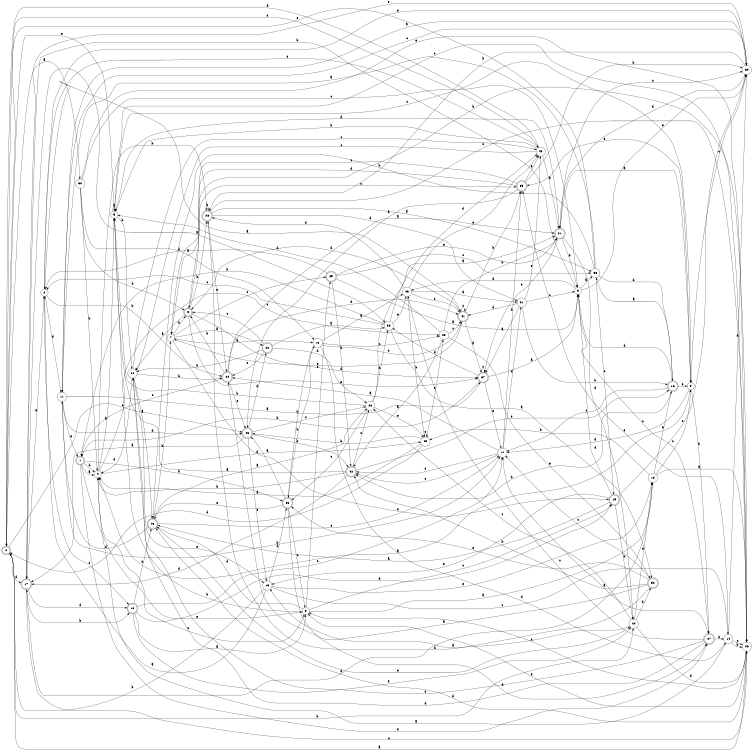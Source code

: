 digraph n38_5 {
__start0 [label="" shape="none"];

rankdir=LR;
size="8,5";

s0 [style="rounded,filled", color="black", fillcolor="white" shape="doublecircle", label="0"];
s1 [style="rounded,filled", color="black", fillcolor="white" shape="doublecircle", label="1"];
s2 [style="filled", color="black", fillcolor="white" shape="circle", label="2"];
s3 [style="filled", color="black", fillcolor="white" shape="circle", label="3"];
s4 [style="filled", color="black", fillcolor="white" shape="circle", label="4"];
s5 [style="filled", color="black", fillcolor="white" shape="circle", label="5"];
s6 [style="filled", color="black", fillcolor="white" shape="circle", label="6"];
s7 [style="filled", color="black", fillcolor="white" shape="circle", label="7"];
s8 [style="filled", color="black", fillcolor="white" shape="circle", label="8"];
s9 [style="rounded,filled", color="black", fillcolor="white" shape="doublecircle", label="9"];
s10 [style="filled", color="black", fillcolor="white" shape="circle", label="10"];
s11 [style="filled", color="black", fillcolor="white" shape="circle", label="11"];
s12 [style="filled", color="black", fillcolor="white" shape="circle", label="12"];
s13 [style="filled", color="black", fillcolor="white" shape="circle", label="13"];
s14 [style="filled", color="black", fillcolor="white" shape="circle", label="14"];
s15 [style="filled", color="black", fillcolor="white" shape="circle", label="15"];
s16 [style="rounded,filled", color="black", fillcolor="white" shape="doublecircle", label="16"];
s17 [style="rounded,filled", color="black", fillcolor="white" shape="doublecircle", label="17"];
s18 [style="rounded,filled", color="black", fillcolor="white" shape="doublecircle", label="18"];
s19 [style="rounded,filled", color="black", fillcolor="white" shape="doublecircle", label="19"];
s20 [style="filled", color="black", fillcolor="white" shape="circle", label="20"];
s21 [style="rounded,filled", color="black", fillcolor="white" shape="doublecircle", label="21"];
s22 [style="rounded,filled", color="black", fillcolor="white" shape="doublecircle", label="22"];
s23 [style="filled", color="black", fillcolor="white" shape="circle", label="23"];
s24 [style="rounded,filled", color="black", fillcolor="white" shape="doublecircle", label="24"];
s25 [style="filled", color="black", fillcolor="white" shape="circle", label="25"];
s26 [style="filled", color="black", fillcolor="white" shape="circle", label="26"];
s27 [style="rounded,filled", color="black", fillcolor="white" shape="doublecircle", label="27"];
s28 [style="rounded,filled", color="black", fillcolor="white" shape="doublecircle", label="28"];
s29 [style="rounded,filled", color="black", fillcolor="white" shape="doublecircle", label="29"];
s30 [style="filled", color="black", fillcolor="white" shape="circle", label="30"];
s31 [style="filled", color="black", fillcolor="white" shape="circle", label="31"];
s32 [style="rounded,filled", color="black", fillcolor="white" shape="doublecircle", label="32"];
s33 [style="filled", color="black", fillcolor="white" shape="circle", label="33"];
s34 [style="filled", color="black", fillcolor="white" shape="circle", label="34"];
s35 [style="rounded,filled", color="black", fillcolor="white" shape="doublecircle", label="35"];
s36 [style="rounded,filled", color="black", fillcolor="white" shape="doublecircle", label="36"];
s37 [style="rounded,filled", color="black", fillcolor="white" shape="doublecircle", label="37"];
s38 [style="filled", color="black", fillcolor="white" shape="circle", label="38"];
s39 [style="filled", color="black", fillcolor="white" shape="circle", label="39"];
s40 [style="filled", color="black", fillcolor="white" shape="circle", label="40"];
s41 [style="rounded,filled", color="black", fillcolor="white" shape="doublecircle", label="41"];
s42 [style="rounded,filled", color="black", fillcolor="white" shape="doublecircle", label="42"];
s43 [style="filled", color="black", fillcolor="white" shape="circle", label="43"];
s44 [style="filled", color="black", fillcolor="white" shape="circle", label="44"];
s45 [style="rounded,filled", color="black", fillcolor="white" shape="doublecircle", label="45"];
s46 [style="rounded,filled", color="black", fillcolor="white" shape="doublecircle", label="46"];
s0 -> s30 [label="a"];
s0 -> s44 [label="b"];
s0 -> s46 [label="c"];
s0 -> s17 [label="d"];
s0 -> s40 [label="e"];
s1 -> s4 [label="a"];
s1 -> s36 [label="b"];
s1 -> s8 [label="c"];
s1 -> s4 [label="d"];
s1 -> s27 [label="e"];
s2 -> s41 [label="a"];
s2 -> s24 [label="b"];
s2 -> s18 [label="c"];
s2 -> s11 [label="d"];
s2 -> s39 [label="e"];
s3 -> s4 [label="a"];
s3 -> s27 [label="b"];
s3 -> s5 [label="c"];
s3 -> s12 [label="d"];
s3 -> s35 [label="e"];
s4 -> s5 [label="a"];
s4 -> s28 [label="b"];
s4 -> s23 [label="c"];
s4 -> s25 [label="d"];
s4 -> s8 [label="e"];
s5 -> s5 [label="a"];
s5 -> s34 [label="b"];
s5 -> s26 [label="c"];
s5 -> s21 [label="d"];
s5 -> s0 [label="e"];
s6 -> s38 [label="a"];
s6 -> s17 [label="b"];
s6 -> s27 [label="c"];
s6 -> s43 [label="d"];
s6 -> s39 [label="e"];
s7 -> s22 [label="a"];
s7 -> s9 [label="b"];
s7 -> s29 [label="c"];
s7 -> s15 [label="d"];
s7 -> s19 [label="e"];
s8 -> s10 [label="a"];
s8 -> s5 [label="b"];
s8 -> s19 [label="c"];
s8 -> s45 [label="d"];
s8 -> s29 [label="e"];
s9 -> s34 [label="a"];
s9 -> s28 [label="b"];
s9 -> s35 [label="c"];
s9 -> s37 [label="d"];
s9 -> s37 [label="e"];
s10 -> s26 [label="a"];
s10 -> s25 [label="b"];
s10 -> s3 [label="c"];
s10 -> s17 [label="d"];
s10 -> s16 [label="e"];
s11 -> s37 [label="a"];
s11 -> s12 [label="b"];
s11 -> s39 [label="c"];
s11 -> s46 [label="d"];
s11 -> s1 [label="e"];
s12 -> s24 [label="a"];
s12 -> s35 [label="b"];
s12 -> s42 [label="c"];
s12 -> s31 [label="d"];
s12 -> s42 [label="e"];
s13 -> s2 [label="a"];
s13 -> s0 [label="b"];
s13 -> s14 [label="c"];
s13 -> s36 [label="d"];
s13 -> s10 [label="e"];
s14 -> s4 [label="a"];
s14 -> s26 [label="b"];
s14 -> s26 [label="c"];
s14 -> s39 [label="d"];
s14 -> s35 [label="e"];
s15 -> s43 [label="a"];
s15 -> s36 [label="b"];
s15 -> s23 [label="c"];
s15 -> s14 [label="d"];
s15 -> s41 [label="e"];
s16 -> s38 [label="a"];
s16 -> s42 [label="b"];
s16 -> s12 [label="c"];
s16 -> s6 [label="d"];
s16 -> s3 [label="e"];
s17 -> s33 [label="a"];
s17 -> s18 [label="b"];
s17 -> s26 [label="c"];
s17 -> s18 [label="d"];
s17 -> s2 [label="e"];
s18 -> s8 [label="a"];
s18 -> s45 [label="b"];
s18 -> s12 [label="c"];
s18 -> s19 [label="d"];
s18 -> s44 [label="e"];
s19 -> s45 [label="a"];
s19 -> s44 [label="b"];
s19 -> s39 [label="c"];
s19 -> s6 [label="d"];
s19 -> s13 [label="e"];
s20 -> s21 [label="a"];
s20 -> s5 [label="b"];
s20 -> s36 [label="c"];
s20 -> s33 [label="d"];
s20 -> s25 [label="e"];
s21 -> s3 [label="a"];
s21 -> s6 [label="b"];
s21 -> s39 [label="c"];
s21 -> s44 [label="d"];
s21 -> s37 [label="e"];
s22 -> s33 [label="a"];
s22 -> s34 [label="b"];
s22 -> s9 [label="c"];
s22 -> s20 [label="d"];
s22 -> s24 [label="e"];
s23 -> s42 [label="a"];
s23 -> s21 [label="b"];
s23 -> s41 [label="c"];
s23 -> s5 [label="d"];
s23 -> s32 [label="e"];
s24 -> s21 [label="a"];
s24 -> s9 [label="b"];
s24 -> s1 [label="c"];
s24 -> s41 [label="d"];
s24 -> s46 [label="e"];
s25 -> s4 [label="a"];
s25 -> s46 [label="b"];
s25 -> s25 [label="c"];
s25 -> s0 [label="d"];
s25 -> s23 [label="e"];
s26 -> s0 [label="a"];
s26 -> s9 [label="b"];
s26 -> s8 [label="c"];
s26 -> s45 [label="d"];
s26 -> s8 [label="e"];
s27 -> s12 [label="a"];
s27 -> s14 [label="b"];
s27 -> s43 [label="c"];
s27 -> s34 [label="d"];
s27 -> s34 [label="e"];
s28 -> s38 [label="a"];
s28 -> s28 [label="b"];
s28 -> s26 [label="c"];
s28 -> s31 [label="d"];
s28 -> s24 [label="e"];
s29 -> s6 [label="a"];
s29 -> s42 [label="b"];
s29 -> s38 [label="c"];
s29 -> s2 [label="d"];
s29 -> s21 [label="e"];
s30 -> s15 [label="a"];
s30 -> s4 [label="b"];
s30 -> s6 [label="c"];
s30 -> s9 [label="d"];
s30 -> s26 [label="e"];
s31 -> s37 [label="a"];
s31 -> s16 [label="b"];
s31 -> s6 [label="c"];
s31 -> s41 [label="d"];
s31 -> s40 [label="e"];
s32 -> s24 [label="a"];
s32 -> s42 [label="b"];
s32 -> s12 [label="c"];
s32 -> s28 [label="d"];
s32 -> s36 [label="e"];
s33 -> s32 [label="a"];
s33 -> s1 [label="b"];
s33 -> s2 [label="c"];
s33 -> s40 [label="d"];
s33 -> s43 [label="e"];
s34 -> s45 [label="a"];
s34 -> s24 [label="b"];
s34 -> s40 [label="c"];
s34 -> s4 [label="d"];
s34 -> s13 [label="e"];
s35 -> s46 [label="a"];
s35 -> s39 [label="b"];
s35 -> s7 [label="c"];
s35 -> s7 [label="d"];
s35 -> s40 [label="e"];
s36 -> s46 [label="a"];
s36 -> s15 [label="b"];
s36 -> s8 [label="c"];
s36 -> s27 [label="d"];
s36 -> s45 [label="e"];
s37 -> s6 [label="a"];
s37 -> s1 [label="b"];
s37 -> s37 [label="c"];
s37 -> s33 [label="d"];
s37 -> s12 [label="e"];
s38 -> s11 [label="a"];
s38 -> s45 [label="b"];
s38 -> s19 [label="c"];
s38 -> s16 [label="d"];
s38 -> s0 [label="e"];
s39 -> s11 [label="a"];
s39 -> s28 [label="b"];
s39 -> s3 [label="c"];
s39 -> s21 [label="d"];
s39 -> s17 [label="e"];
s40 -> s21 [label="a"];
s40 -> s5 [label="b"];
s40 -> s34 [label="c"];
s40 -> s0 [label="d"];
s40 -> s2 [label="e"];
s41 -> s37 [label="a"];
s41 -> s35 [label="b"];
s41 -> s41 [label="c"];
s41 -> s9 [label="d"];
s41 -> s7 [label="e"];
s42 -> s5 [label="a"];
s42 -> s4 [label="b"];
s42 -> s20 [label="c"];
s42 -> s17 [label="d"];
s42 -> s16 [label="e"];
s43 -> s31 [label="a"];
s43 -> s25 [label="b"];
s43 -> s41 [label="c"];
s43 -> s28 [label="d"];
s43 -> s40 [label="e"];
s44 -> s13 [label="a"];
s44 -> s32 [label="b"];
s44 -> s20 [label="c"];
s44 -> s26 [label="d"];
s44 -> s10 [label="e"];
s45 -> s20 [label="a"];
s45 -> s7 [label="b"];
s45 -> s12 [label="c"];
s45 -> s11 [label="d"];
s45 -> s44 [label="e"];
s46 -> s17 [label="a"];
s46 -> s42 [label="b"];
s46 -> s20 [label="c"];
s46 -> s22 [label="d"];
s46 -> s13 [label="e"];

}